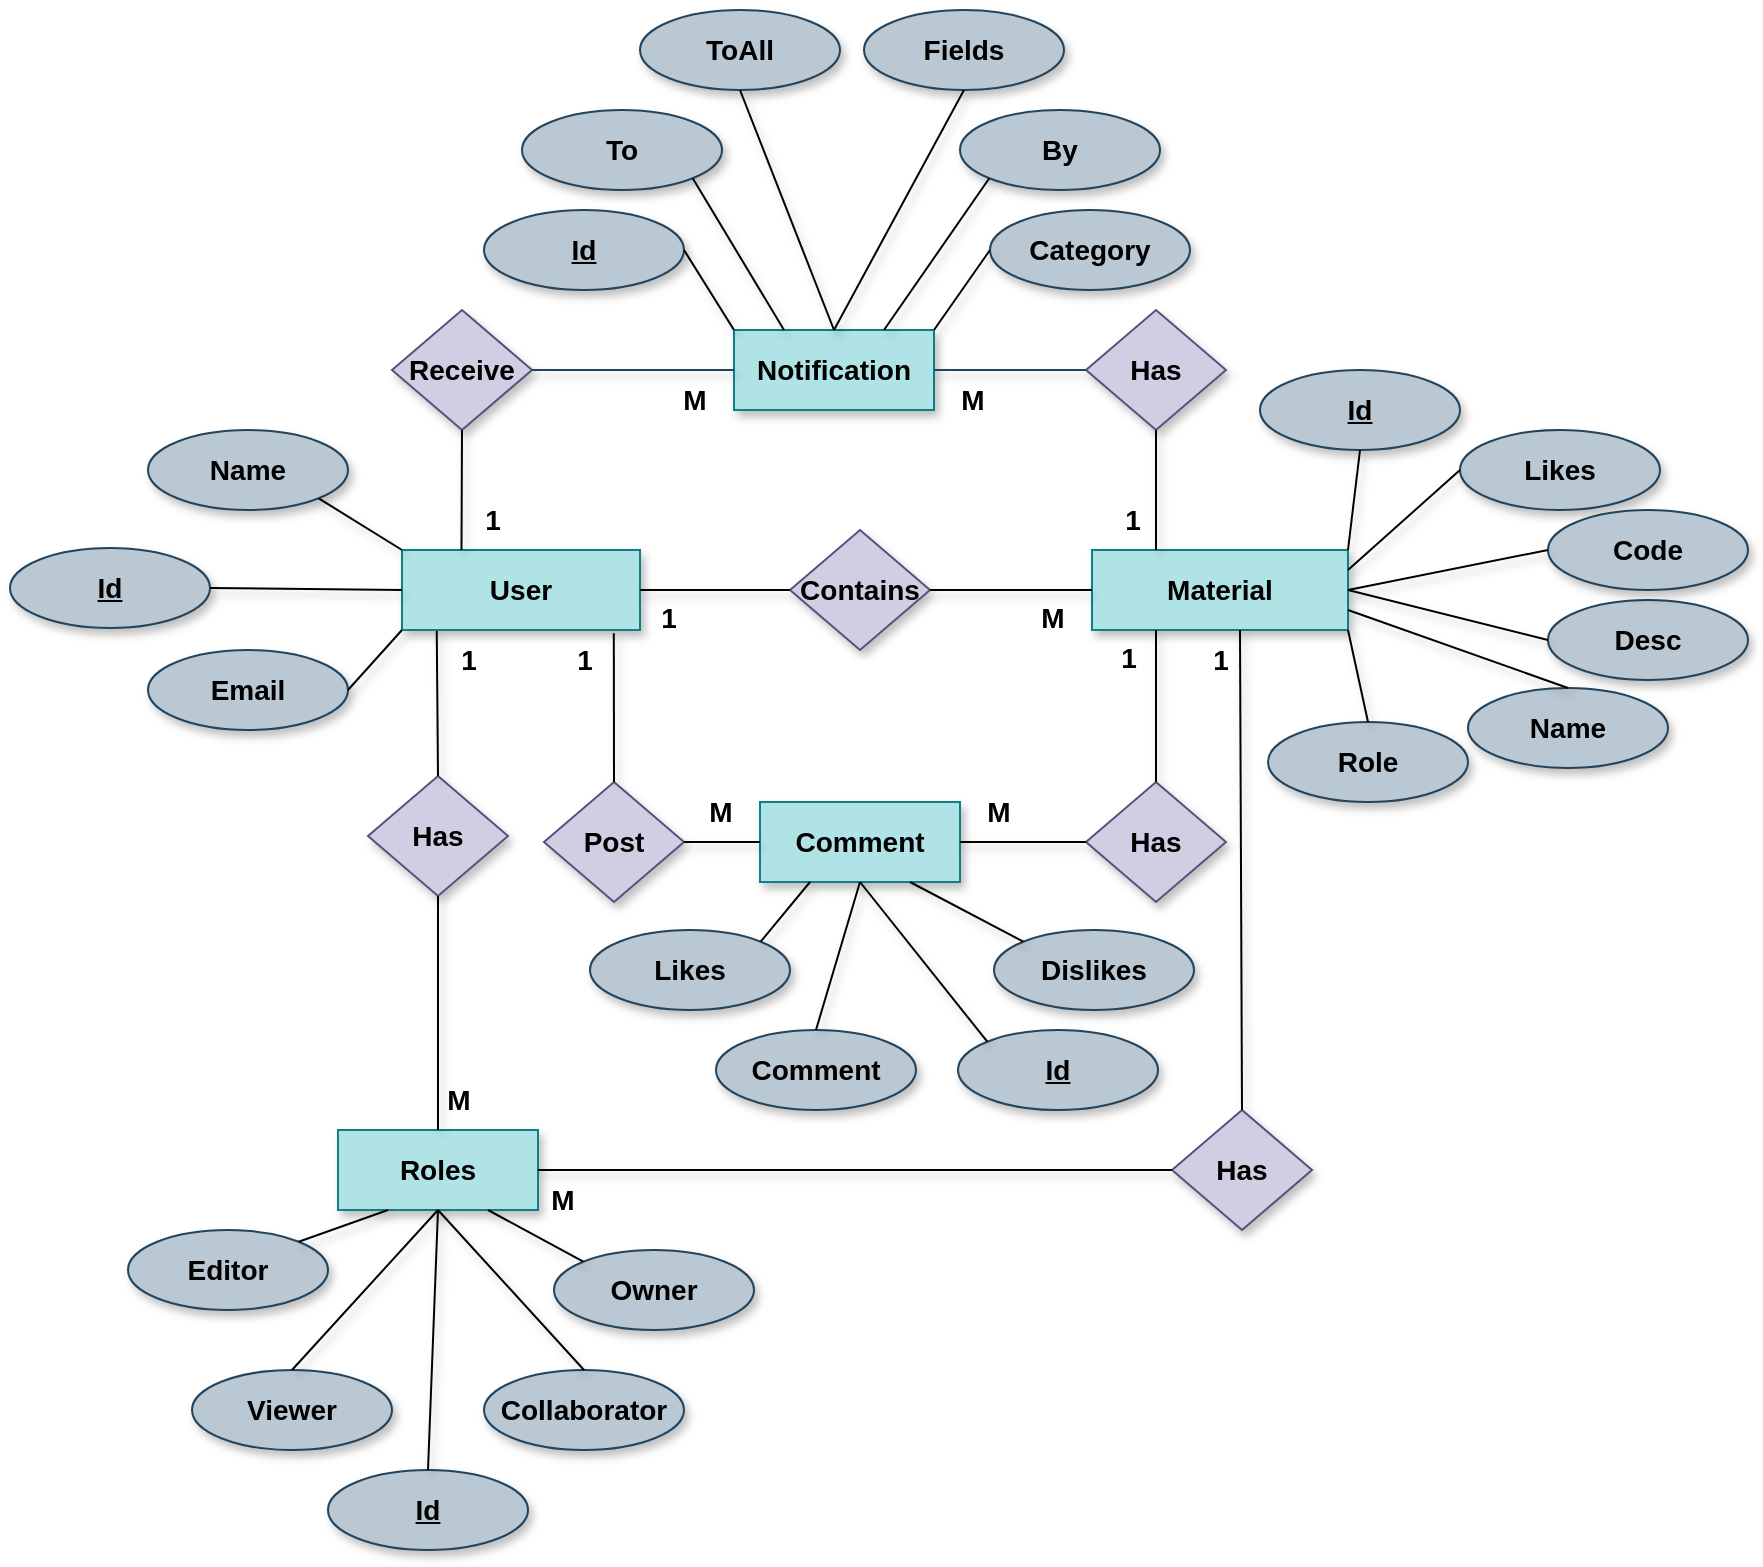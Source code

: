<mxfile version="24.2.0" type="device">
  <diagram id="C5RBs43oDa-KdzZeNtuy" name="Page-1">
    <mxGraphModel dx="2100" dy="1114" grid="1" gridSize="10" guides="1" tooltips="1" connect="1" arrows="1" fold="1" page="1" pageScale="1" pageWidth="827" pageHeight="1169" math="0" shadow="0">
      <root>
        <mxCell id="WIyWlLk6GJQsqaUBKTNV-0" />
        <mxCell id="WIyWlLk6GJQsqaUBKTNV-1" parent="WIyWlLk6GJQsqaUBKTNV-0" />
        <mxCell id="ZPii3JduxjOm7q3qWqcq-21" value="Comment" style="rounded=0;arcSize=10;whiteSpace=wrap;html=1;align=center;fillColor=#b0e3e6;strokeColor=#0e8088;glass=0;fontSize=14;fontStyle=1;shadow=1;" parent="WIyWlLk6GJQsqaUBKTNV-1" vertex="1">
          <mxGeometry x="386" y="446" width="100" height="40" as="geometry" />
        </mxCell>
        <mxCell id="ZPii3JduxjOm7q3qWqcq-22" value="User" style="rounded=0;arcSize=10;whiteSpace=wrap;html=1;align=center;fillColor=#b0e3e6;strokeColor=#0e8088;fontSize=14;fontStyle=1;shadow=1;" parent="WIyWlLk6GJQsqaUBKTNV-1" vertex="1">
          <mxGeometry x="207" y="320" width="119" height="40" as="geometry" />
        </mxCell>
        <mxCell id="ZPii3JduxjOm7q3qWqcq-23" value="Notification" style="rounded=0;arcSize=10;whiteSpace=wrap;html=1;align=center;fillColor=#b0e3e6;strokeColor=#0e8088;glass=0;fontSize=14;fontStyle=1;shadow=1;" parent="WIyWlLk6GJQsqaUBKTNV-1" vertex="1">
          <mxGeometry x="373" y="210" width="100" height="40" as="geometry" />
        </mxCell>
        <mxCell id="ZPii3JduxjOm7q3qWqcq-24" value="Material" style="rounded=0;arcSize=10;whiteSpace=wrap;html=1;align=center;fillColor=#b0e3e6;strokeColor=#0e8088;glass=0;fontSize=14;fontStyle=1;shadow=1;" parent="WIyWlLk6GJQsqaUBKTNV-1" vertex="1">
          <mxGeometry x="552" y="320" width="128" height="40" as="geometry" />
        </mxCell>
        <mxCell id="ZPii3JduxjOm7q3qWqcq-26" value="Contains" style="shape=rhombus;html=1;dashed=0;whiteSpace=wrap;perimeter=rhombusPerimeter;fillColor=#d0cee2;strokeColor=#56517e;fontSize=14;fontStyle=1;shadow=1;" parent="WIyWlLk6GJQsqaUBKTNV-1" vertex="1">
          <mxGeometry x="401" y="310" width="70" height="60" as="geometry" />
        </mxCell>
        <mxCell id="ZPii3JduxjOm7q3qWqcq-27" value="Receive" style="shape=rhombus;html=1;dashed=0;whiteSpace=wrap;perimeter=rhombusPerimeter;fillColor=#d0cee2;strokeColor=#56517e;fontSize=14;fontStyle=1;shadow=1;" parent="WIyWlLk6GJQsqaUBKTNV-1" vertex="1">
          <mxGeometry x="202" y="200" width="70" height="60" as="geometry" />
        </mxCell>
        <mxCell id="ZPii3JduxjOm7q3qWqcq-28" value="Has" style="shape=rhombus;html=1;dashed=0;whiteSpace=wrap;perimeter=rhombusPerimeter;fillColor=#d0cee2;strokeColor=#56517e;fontSize=14;fontStyle=1;shadow=1;" parent="WIyWlLk6GJQsqaUBKTNV-1" vertex="1">
          <mxGeometry x="549" y="436" width="70" height="60" as="geometry" />
        </mxCell>
        <mxCell id="ZPii3JduxjOm7q3qWqcq-29" value="Post" style="shape=rhombus;html=1;dashed=0;whiteSpace=wrap;perimeter=rhombusPerimeter;fillColor=#d0cee2;strokeColor=#56517e;fontSize=14;fontStyle=1;shadow=1;" parent="WIyWlLk6GJQsqaUBKTNV-1" vertex="1">
          <mxGeometry x="278" y="436" width="70" height="60" as="geometry" />
        </mxCell>
        <mxCell id="ZPii3JduxjOm7q3qWqcq-31" value="" style="endArrow=none;html=1;rounded=0;exitX=0.5;exitY=1;exitDx=0;exitDy=0;entryX=0.25;entryY=0;entryDx=0;entryDy=0;fontSize=14;fontStyle=1;shadow=1;" parent="WIyWlLk6GJQsqaUBKTNV-1" source="ZPii3JduxjOm7q3qWqcq-27" target="ZPii3JduxjOm7q3qWqcq-22" edge="1">
          <mxGeometry width="50" height="50" relative="1" as="geometry">
            <mxPoint x="271" y="290" as="sourcePoint" />
            <mxPoint x="281" y="300" as="targetPoint" />
          </mxGeometry>
        </mxCell>
        <mxCell id="ZPii3JduxjOm7q3qWqcq-32" value="" style="endArrow=none;html=1;rounded=0;entryX=1;entryY=0.5;entryDx=0;entryDy=0;exitX=0;exitY=0.5;exitDx=0;exitDy=0;fillColor=#bac8d3;strokeColor=#23445d;fontSize=14;fontStyle=1;shadow=1;" parent="WIyWlLk6GJQsqaUBKTNV-1" source="ZPii3JduxjOm7q3qWqcq-23" target="ZPii3JduxjOm7q3qWqcq-27" edge="1">
          <mxGeometry width="50" height="50" relative="1" as="geometry">
            <mxPoint x="271" y="400" as="sourcePoint" />
            <mxPoint x="271" y="370" as="targetPoint" />
          </mxGeometry>
        </mxCell>
        <mxCell id="ZPii3JduxjOm7q3qWqcq-33" value="" style="endArrow=none;html=1;rounded=0;entryX=1;entryY=0.5;entryDx=0;entryDy=0;exitX=0;exitY=0.5;exitDx=0;exitDy=0;fontSize=14;fontStyle=1;shadow=1;" parent="WIyWlLk6GJQsqaUBKTNV-1" source="ZPii3JduxjOm7q3qWqcq-26" target="ZPii3JduxjOm7q3qWqcq-22" edge="1">
          <mxGeometry width="50" height="50" relative="1" as="geometry">
            <mxPoint x="281" y="410" as="sourcePoint" />
            <mxPoint x="281" y="380" as="targetPoint" />
          </mxGeometry>
        </mxCell>
        <mxCell id="ZPii3JduxjOm7q3qWqcq-34" value="" style="endArrow=none;html=1;rounded=0;entryX=1;entryY=0.5;entryDx=0;entryDy=0;exitX=0;exitY=0.5;exitDx=0;exitDy=0;fontSize=14;fontStyle=1;shadow=1;" parent="WIyWlLk6GJQsqaUBKTNV-1" source="ZPii3JduxjOm7q3qWqcq-24" target="ZPii3JduxjOm7q3qWqcq-26" edge="1">
          <mxGeometry width="50" height="50" relative="1" as="geometry">
            <mxPoint x="291" y="420" as="sourcePoint" />
            <mxPoint x="291" y="390" as="targetPoint" />
          </mxGeometry>
        </mxCell>
        <mxCell id="ZPii3JduxjOm7q3qWqcq-35" value="" style="endArrow=none;html=1;rounded=0;entryX=1;entryY=0.5;entryDx=0;entryDy=0;exitX=0;exitY=0.5;exitDx=0;exitDy=0;fontSize=14;fontStyle=1;shadow=1;" parent="WIyWlLk6GJQsqaUBKTNV-1" source="ZPii3JduxjOm7q3qWqcq-28" target="ZPii3JduxjOm7q3qWqcq-21" edge="1">
          <mxGeometry width="50" height="50" relative="1" as="geometry">
            <mxPoint x="561" y="336" as="sourcePoint" />
            <mxPoint x="481" y="336" as="targetPoint" />
          </mxGeometry>
        </mxCell>
        <mxCell id="ZPii3JduxjOm7q3qWqcq-36" value="" style="endArrow=none;html=1;rounded=0;entryX=0.5;entryY=0;entryDx=0;entryDy=0;exitX=0.25;exitY=1;exitDx=0;exitDy=0;fontSize=14;fontStyle=1;shadow=1;" parent="WIyWlLk6GJQsqaUBKTNV-1" source="ZPii3JduxjOm7q3qWqcq-24" target="ZPii3JduxjOm7q3qWqcq-28" edge="1">
          <mxGeometry width="50" height="50" relative="1" as="geometry">
            <mxPoint x="571" y="360" as="sourcePoint" />
            <mxPoint x="491" y="360" as="targetPoint" />
          </mxGeometry>
        </mxCell>
        <mxCell id="ZPii3JduxjOm7q3qWqcq-38" value="" style="endArrow=none;html=1;rounded=0;entryX=1;entryY=0.5;entryDx=0;entryDy=0;exitX=0;exitY=0.5;exitDx=0;exitDy=0;fontSize=14;fontStyle=1;shadow=1;" parent="WIyWlLk6GJQsqaUBKTNV-1" source="ZPii3JduxjOm7q3qWqcq-21" target="ZPii3JduxjOm7q3qWqcq-29" edge="1">
          <mxGeometry width="50" height="50" relative="1" as="geometry">
            <mxPoint x="591" y="366" as="sourcePoint" />
            <mxPoint x="511" y="366" as="targetPoint" />
          </mxGeometry>
        </mxCell>
        <mxCell id="ZPii3JduxjOm7q3qWqcq-39" value="Has" style="shape=rhombus;html=1;dashed=0;whiteSpace=wrap;perimeter=rhombusPerimeter;fillColor=#d0cee2;strokeColor=#56517e;fontSize=14;fontStyle=1;shadow=1;" parent="WIyWlLk6GJQsqaUBKTNV-1" vertex="1">
          <mxGeometry x="549" y="200" width="70" height="60" as="geometry" />
        </mxCell>
        <mxCell id="ZPii3JduxjOm7q3qWqcq-40" value="" style="endArrow=none;html=1;rounded=0;entryX=0.25;entryY=0;entryDx=0;entryDy=0;exitX=0.5;exitY=1;exitDx=0;exitDy=0;fontSize=14;fontStyle=1;shadow=1;" parent="WIyWlLk6GJQsqaUBKTNV-1" source="ZPii3JduxjOm7q3qWqcq-39" target="ZPii3JduxjOm7q3qWqcq-24" edge="1">
          <mxGeometry width="50" height="50" relative="1" as="geometry">
            <mxPoint x="561" y="270" as="sourcePoint" />
            <mxPoint x="471" y="270" as="targetPoint" />
          </mxGeometry>
        </mxCell>
        <mxCell id="ZPii3JduxjOm7q3qWqcq-41" value="" style="endArrow=none;html=1;rounded=0;entryX=0;entryY=0.5;entryDx=0;entryDy=0;exitX=1;exitY=0.5;exitDx=0;exitDy=0;fillColor=#bac8d3;strokeColor=#23445d;fontSize=14;fontStyle=1;shadow=1;" parent="WIyWlLk6GJQsqaUBKTNV-1" source="ZPii3JduxjOm7q3qWqcq-23" target="ZPii3JduxjOm7q3qWqcq-39" edge="1">
          <mxGeometry width="50" height="50" relative="1" as="geometry">
            <mxPoint x="406" y="250" as="sourcePoint" />
            <mxPoint x="316" y="250" as="targetPoint" />
          </mxGeometry>
        </mxCell>
        <mxCell id="ZPii3JduxjOm7q3qWqcq-43" value="Likes" style="ellipse;whiteSpace=wrap;html=1;align=center;fillColor=#bac8d3;strokeColor=#23445d;fontSize=14;fontStyle=1;shadow=1;" parent="WIyWlLk6GJQsqaUBKTNV-1" vertex="1">
          <mxGeometry x="301" y="510" width="100" height="40" as="geometry" />
        </mxCell>
        <mxCell id="ZPii3JduxjOm7q3qWqcq-44" value="Dislikes" style="ellipse;whiteSpace=wrap;html=1;align=center;fillColor=#bac8d3;strokeColor=#23445d;fontSize=14;fontStyle=1;shadow=1;" parent="WIyWlLk6GJQsqaUBKTNV-1" vertex="1">
          <mxGeometry x="503" y="510" width="100" height="40" as="geometry" />
        </mxCell>
        <mxCell id="ZPii3JduxjOm7q3qWqcq-45" value="Owner" style="ellipse;whiteSpace=wrap;html=1;align=center;fillColor=#bac8d3;strokeColor=#23445d;fontSize=14;fontStyle=1;shadow=1;" parent="WIyWlLk6GJQsqaUBKTNV-1" vertex="1">
          <mxGeometry x="283" y="670" width="100" height="40" as="geometry" />
        </mxCell>
        <mxCell id="ZPii3JduxjOm7q3qWqcq-46" value="Collaborator" style="ellipse;whiteSpace=wrap;html=1;align=center;fillColor=#bac8d3;strokeColor=#23445d;fontSize=14;fontStyle=1;shadow=1;" parent="WIyWlLk6GJQsqaUBKTNV-1" vertex="1">
          <mxGeometry x="248" y="730" width="100" height="40" as="geometry" />
        </mxCell>
        <mxCell id="ZPii3JduxjOm7q3qWqcq-47" value="Editor" style="ellipse;whiteSpace=wrap;html=1;align=center;fillColor=#bac8d3;strokeColor=#23445d;fontSize=14;fontStyle=1;shadow=1;" parent="WIyWlLk6GJQsqaUBKTNV-1" vertex="1">
          <mxGeometry x="70" y="660" width="100" height="40" as="geometry" />
        </mxCell>
        <mxCell id="ZPii3JduxjOm7q3qWqcq-48" value="Viewer" style="ellipse;whiteSpace=wrap;html=1;align=center;fillColor=#bac8d3;strokeColor=#23445d;fontSize=14;fontStyle=1;shadow=1;" parent="WIyWlLk6GJQsqaUBKTNV-1" vertex="1">
          <mxGeometry x="102" y="730" width="100" height="40" as="geometry" />
        </mxCell>
        <mxCell id="ZPii3JduxjOm7q3qWqcq-50" value="&lt;u style=&quot;font-size: 14px;&quot;&gt;Id&lt;/u&gt;" style="ellipse;whiteSpace=wrap;html=1;align=center;fillColor=#bac8d3;strokeColor=#23445d;fontSize=14;fontStyle=1;shadow=1;" parent="WIyWlLk6GJQsqaUBKTNV-1" vertex="1">
          <mxGeometry x="11" y="319" width="100" height="40" as="geometry" />
        </mxCell>
        <mxCell id="ZPii3JduxjOm7q3qWqcq-51" value="Email" style="ellipse;whiteSpace=wrap;html=1;align=center;fillColor=#bac8d3;strokeColor=#23445d;fontSize=14;fontStyle=1;shadow=1;" parent="WIyWlLk6GJQsqaUBKTNV-1" vertex="1">
          <mxGeometry x="80" y="370" width="100" height="40" as="geometry" />
        </mxCell>
        <mxCell id="ZPii3JduxjOm7q3qWqcq-52" value="Likes" style="ellipse;whiteSpace=wrap;html=1;align=center;fillColor=#bac8d3;strokeColor=#23445d;fontSize=14;fontStyle=1;shadow=1;" parent="WIyWlLk6GJQsqaUBKTNV-1" vertex="1">
          <mxGeometry x="736" y="260" width="100" height="40" as="geometry" />
        </mxCell>
        <mxCell id="ZPii3JduxjOm7q3qWqcq-53" value="Name" style="ellipse;whiteSpace=wrap;html=1;align=center;fillColor=#bac8d3;strokeColor=#23445d;fontSize=14;fontStyle=1;shadow=1;" parent="WIyWlLk6GJQsqaUBKTNV-1" vertex="1">
          <mxGeometry x="740" y="389" width="100" height="40" as="geometry" />
        </mxCell>
        <mxCell id="ZPii3JduxjOm7q3qWqcq-54" value="By" style="ellipse;whiteSpace=wrap;html=1;align=center;fillColor=#bac8d3;strokeColor=#23445d;fontSize=14;fontStyle=1;shadow=1;" parent="WIyWlLk6GJQsqaUBKTNV-1" vertex="1">
          <mxGeometry x="486" y="100" width="100" height="40" as="geometry" />
        </mxCell>
        <mxCell id="ZPii3JduxjOm7q3qWqcq-55" value="Desc" style="ellipse;whiteSpace=wrap;html=1;align=center;fillColor=#bac8d3;strokeColor=#23445d;fontSize=14;fontStyle=1;shadow=1;" parent="WIyWlLk6GJQsqaUBKTNV-1" vertex="1">
          <mxGeometry x="780" y="345" width="100" height="40" as="geometry" />
        </mxCell>
        <mxCell id="ZPii3JduxjOm7q3qWqcq-56" value="Code" style="ellipse;whiteSpace=wrap;html=1;align=center;fillColor=#bac8d3;strokeColor=#23445d;fontSize=14;fontStyle=1;shadow=1;" parent="WIyWlLk6GJQsqaUBKTNV-1" vertex="1">
          <mxGeometry x="780" y="300" width="100" height="40" as="geometry" />
        </mxCell>
        <mxCell id="ZPii3JduxjOm7q3qWqcq-57" value="To" style="ellipse;whiteSpace=wrap;html=1;align=center;fillColor=#bac8d3;strokeColor=#23445d;fontSize=14;fontStyle=1;shadow=1;" parent="WIyWlLk6GJQsqaUBKTNV-1" vertex="1">
          <mxGeometry x="267" y="100" width="100" height="40" as="geometry" />
        </mxCell>
        <mxCell id="ZPii3JduxjOm7q3qWqcq-58" value="Name" style="ellipse;whiteSpace=wrap;html=1;align=center;fillColor=#bac8d3;strokeColor=#23445d;fontSize=14;fontStyle=1;shadow=1;" parent="WIyWlLk6GJQsqaUBKTNV-1" vertex="1">
          <mxGeometry x="80" y="260" width="100" height="40" as="geometry" />
        </mxCell>
        <mxCell id="ZPii3JduxjOm7q3qWqcq-59" value="&lt;u style=&quot;font-size: 14px;&quot;&gt;Id&lt;/u&gt;" style="ellipse;whiteSpace=wrap;html=1;align=center;fillColor=#bac8d3;strokeColor=#23445d;fontSize=14;fontStyle=1;shadow=1;" parent="WIyWlLk6GJQsqaUBKTNV-1" vertex="1">
          <mxGeometry x="636" y="230" width="100" height="40" as="geometry" />
        </mxCell>
        <mxCell id="ZPii3JduxjOm7q3qWqcq-61" value="1" style="text;html=1;align=center;verticalAlign=middle;resizable=0;points=[];autosize=1;strokeColor=none;fillColor=none;fontSize=14;fontStyle=1;shadow=1;" parent="WIyWlLk6GJQsqaUBKTNV-1" vertex="1">
          <mxGeometry x="237" y="290" width="30" height="30" as="geometry" />
        </mxCell>
        <mxCell id="ZPii3JduxjOm7q3qWqcq-62" value="1" style="text;html=1;align=center;verticalAlign=middle;resizable=0;points=[];autosize=1;strokeColor=none;fillColor=none;fontSize=14;fontStyle=1;shadow=1;" parent="WIyWlLk6GJQsqaUBKTNV-1" vertex="1">
          <mxGeometry x="325" y="339" width="30" height="30" as="geometry" />
        </mxCell>
        <mxCell id="ZPii3JduxjOm7q3qWqcq-63" value="1" style="text;html=1;align=center;verticalAlign=middle;resizable=0;points=[];autosize=1;strokeColor=none;fillColor=none;fontSize=14;fontStyle=1;shadow=1;" parent="WIyWlLk6GJQsqaUBKTNV-1" vertex="1">
          <mxGeometry x="283" y="360" width="30" height="30" as="geometry" />
        </mxCell>
        <mxCell id="ZPii3JduxjOm7q3qWqcq-69" value="1" style="text;html=1;align=center;verticalAlign=middle;resizable=0;points=[];autosize=1;strokeColor=none;fillColor=none;fontSize=14;fontStyle=1;shadow=1;" parent="WIyWlLk6GJQsqaUBKTNV-1" vertex="1">
          <mxGeometry x="555" y="359" width="30" height="30" as="geometry" />
        </mxCell>
        <mxCell id="ZPii3JduxjOm7q3qWqcq-70" value="1" style="text;html=1;align=center;verticalAlign=middle;resizable=0;points=[];autosize=1;strokeColor=none;fillColor=none;fontSize=14;fontStyle=1;shadow=1;" parent="WIyWlLk6GJQsqaUBKTNV-1" vertex="1">
          <mxGeometry x="557" y="290" width="30" height="30" as="geometry" />
        </mxCell>
        <mxCell id="ZPii3JduxjOm7q3qWqcq-72" value="" style="endArrow=none;html=1;rounded=0;entryX=0;entryY=0;entryDx=0;entryDy=0;exitX=1;exitY=1;exitDx=0;exitDy=0;fontSize=14;fontStyle=1;shadow=1;" parent="WIyWlLk6GJQsqaUBKTNV-1" source="ZPii3JduxjOm7q3qWqcq-58" target="ZPii3JduxjOm7q3qWqcq-22" edge="1">
          <mxGeometry width="50" height="50" relative="1" as="geometry">
            <mxPoint x="80" y="450" as="sourcePoint" />
            <mxPoint x="130" y="400" as="targetPoint" />
          </mxGeometry>
        </mxCell>
        <mxCell id="ZPii3JduxjOm7q3qWqcq-73" value="" style="endArrow=none;html=1;rounded=0;entryX=0;entryY=1;entryDx=0;entryDy=0;exitX=1;exitY=0.5;exitDx=0;exitDy=0;fontSize=14;fontStyle=1;shadow=1;" parent="WIyWlLk6GJQsqaUBKTNV-1" source="ZPii3JduxjOm7q3qWqcq-51" target="ZPii3JduxjOm7q3qWqcq-22" edge="1">
          <mxGeometry width="50" height="50" relative="1" as="geometry">
            <mxPoint x="175" y="274" as="sourcePoint" />
            <mxPoint x="221" y="330" as="targetPoint" />
          </mxGeometry>
        </mxCell>
        <mxCell id="ZPii3JduxjOm7q3qWqcq-74" value="" style="endArrow=none;html=1;rounded=0;entryX=0;entryY=0.5;entryDx=0;entryDy=0;exitX=1;exitY=0.5;exitDx=0;exitDy=0;fontSize=14;fontStyle=1;shadow=1;" parent="WIyWlLk6GJQsqaUBKTNV-1" source="ZPii3JduxjOm7q3qWqcq-50" target="ZPii3JduxjOm7q3qWqcq-22" edge="1">
          <mxGeometry width="50" height="50" relative="1" as="geometry">
            <mxPoint x="185" y="284" as="sourcePoint" />
            <mxPoint x="231" y="340" as="targetPoint" />
          </mxGeometry>
        </mxCell>
        <mxCell id="ZPii3JduxjOm7q3qWqcq-75" value="" style="endArrow=none;html=1;rounded=0;entryX=1;entryY=0.5;entryDx=0;entryDy=0;exitX=0;exitY=0.5;exitDx=0;exitDy=0;fontSize=14;fontStyle=1;shadow=1;" parent="WIyWlLk6GJQsqaUBKTNV-1" source="ZPii3JduxjOm7q3qWqcq-56" target="ZPii3JduxjOm7q3qWqcq-24" edge="1">
          <mxGeometry width="50" height="50" relative="1" as="geometry">
            <mxPoint x="690" y="400" as="sourcePoint" />
            <mxPoint x="740" y="350" as="targetPoint" />
          </mxGeometry>
        </mxCell>
        <mxCell id="ZPii3JduxjOm7q3qWqcq-76" value="" style="endArrow=none;html=1;rounded=0;entryX=1;entryY=0.75;entryDx=0;entryDy=0;exitX=0.5;exitY=0;exitDx=0;exitDy=0;fontSize=14;fontStyle=1;shadow=1;" parent="WIyWlLk6GJQsqaUBKTNV-1" source="ZPii3JduxjOm7q3qWqcq-53" target="ZPii3JduxjOm7q3qWqcq-24" edge="1">
          <mxGeometry width="50" height="50" relative="1" as="geometry">
            <mxPoint x="700" y="410" as="sourcePoint" />
            <mxPoint x="750" y="360" as="targetPoint" />
          </mxGeometry>
        </mxCell>
        <mxCell id="ZPii3JduxjOm7q3qWqcq-77" value="" style="endArrow=none;html=1;rounded=0;entryX=1;entryY=0;entryDx=0;entryDy=0;exitX=0.5;exitY=1;exitDx=0;exitDy=0;fontSize=14;fontStyle=1;shadow=1;" parent="WIyWlLk6GJQsqaUBKTNV-1" source="ZPii3JduxjOm7q3qWqcq-59" target="ZPii3JduxjOm7q3qWqcq-24" edge="1">
          <mxGeometry width="50" height="50" relative="1" as="geometry">
            <mxPoint x="710" y="420" as="sourcePoint" />
            <mxPoint x="760" y="370" as="targetPoint" />
          </mxGeometry>
        </mxCell>
        <mxCell id="ZPii3JduxjOm7q3qWqcq-78" value="" style="endArrow=none;html=1;rounded=0;entryX=1;entryY=0.5;entryDx=0;entryDy=0;exitX=0;exitY=0.5;exitDx=0;exitDy=0;fontSize=14;fontStyle=1;shadow=1;" parent="WIyWlLk6GJQsqaUBKTNV-1" source="ZPii3JduxjOm7q3qWqcq-55" target="ZPii3JduxjOm7q3qWqcq-24" edge="1">
          <mxGeometry width="50" height="50" relative="1" as="geometry">
            <mxPoint x="720" y="430" as="sourcePoint" />
            <mxPoint x="770" y="380" as="targetPoint" />
          </mxGeometry>
        </mxCell>
        <mxCell id="ZPii3JduxjOm7q3qWqcq-79" value="" style="endArrow=none;html=1;rounded=0;entryX=1;entryY=0.25;entryDx=0;entryDy=0;exitX=0;exitY=0.5;exitDx=0;exitDy=0;fontSize=14;fontStyle=1;shadow=1;" parent="WIyWlLk6GJQsqaUBKTNV-1" source="ZPii3JduxjOm7q3qWqcq-52" target="ZPii3JduxjOm7q3qWqcq-24" edge="1">
          <mxGeometry width="50" height="50" relative="1" as="geometry">
            <mxPoint x="730" y="440" as="sourcePoint" />
            <mxPoint x="780" y="390" as="targetPoint" />
          </mxGeometry>
        </mxCell>
        <mxCell id="ZPii3JduxjOm7q3qWqcq-80" value="Roles" style="rounded=0;arcSize=10;whiteSpace=wrap;html=1;align=center;fillColor=#b0e3e6;strokeColor=#0e8088;glass=0;fontSize=14;fontStyle=1;shadow=1;" parent="WIyWlLk6GJQsqaUBKTNV-1" vertex="1">
          <mxGeometry x="175" y="610" width="100" height="40" as="geometry" />
        </mxCell>
        <mxCell id="ZPii3JduxjOm7q3qWqcq-87" value="Has" style="shape=rhombus;html=1;dashed=0;whiteSpace=wrap;perimeter=rhombusPerimeter;fillColor=#d0cee2;strokeColor=#56517e;fontSize=14;fontStyle=1;shadow=1;" parent="WIyWlLk6GJQsqaUBKTNV-1" vertex="1">
          <mxGeometry x="190" y="433" width="70" height="60" as="geometry" />
        </mxCell>
        <mxCell id="ZPii3JduxjOm7q3qWqcq-89" value="" style="endArrow=none;html=1;rounded=0;entryX=0.146;entryY=1.011;entryDx=0;entryDy=0;exitX=0.5;exitY=0;exitDx=0;exitDy=0;entryPerimeter=0;fontSize=14;fontStyle=1;shadow=1;" parent="WIyWlLk6GJQsqaUBKTNV-1" source="ZPii3JduxjOm7q3qWqcq-87" target="ZPii3JduxjOm7q3qWqcq-22" edge="1">
          <mxGeometry width="50" height="50" relative="1" as="geometry">
            <mxPoint x="308" y="371" as="sourcePoint" />
            <mxPoint x="309" y="446" as="targetPoint" />
          </mxGeometry>
        </mxCell>
        <mxCell id="ZPii3JduxjOm7q3qWqcq-91" value="" style="endArrow=none;html=1;rounded=0;entryX=0.5;entryY=1;entryDx=0;entryDy=0;exitX=0.5;exitY=0;exitDx=0;exitDy=0;fontSize=14;fontStyle=1;shadow=1;" parent="WIyWlLk6GJQsqaUBKTNV-1" source="ZPii3JduxjOm7q3qWqcq-80" target="ZPii3JduxjOm7q3qWqcq-87" edge="1">
          <mxGeometry width="50" height="50" relative="1" as="geometry">
            <mxPoint x="235" y="446" as="sourcePoint" />
            <mxPoint x="236" y="370" as="targetPoint" />
          </mxGeometry>
        </mxCell>
        <mxCell id="ZPii3JduxjOm7q3qWqcq-92" value="" style="endArrow=none;html=1;rounded=0;entryX=0.89;entryY=1.04;entryDx=0;entryDy=0;exitX=0.5;exitY=0;exitDx=0;exitDy=0;entryPerimeter=0;fontSize=14;fontStyle=1;shadow=1;" parent="WIyWlLk6GJQsqaUBKTNV-1" source="ZPii3JduxjOm7q3qWqcq-29" target="ZPii3JduxjOm7q3qWqcq-22" edge="1">
          <mxGeometry width="50" height="50" relative="1" as="geometry">
            <mxPoint x="235" y="446" as="sourcePoint" />
            <mxPoint x="234" y="370" as="targetPoint" />
          </mxGeometry>
        </mxCell>
        <mxCell id="ZPii3JduxjOm7q3qWqcq-93" value="1" style="text;html=1;align=center;verticalAlign=middle;resizable=0;points=[];autosize=1;strokeColor=none;fillColor=none;fontSize=14;fontStyle=1;shadow=1;" parent="WIyWlLk6GJQsqaUBKTNV-1" vertex="1">
          <mxGeometry x="225" y="360" width="30" height="30" as="geometry" />
        </mxCell>
        <mxCell id="ZPii3JduxjOm7q3qWqcq-95" value="" style="endArrow=none;html=1;rounded=0;entryX=0.25;entryY=1;entryDx=0;entryDy=0;exitX=1;exitY=0;exitDx=0;exitDy=0;fontSize=14;fontStyle=1;shadow=1;" parent="WIyWlLk6GJQsqaUBKTNV-1" source="ZPii3JduxjOm7q3qWqcq-47" target="ZPii3JduxjOm7q3qWqcq-80" edge="1">
          <mxGeometry width="50" height="50" relative="1" as="geometry">
            <mxPoint x="10" y="720" as="sourcePoint" />
            <mxPoint x="60" y="670" as="targetPoint" />
          </mxGeometry>
        </mxCell>
        <mxCell id="ZPii3JduxjOm7q3qWqcq-96" value="" style="endArrow=none;html=1;rounded=0;entryX=0.75;entryY=1;entryDx=0;entryDy=0;exitX=0;exitY=0;exitDx=0;exitDy=0;fontSize=14;fontStyle=1;shadow=1;" parent="WIyWlLk6GJQsqaUBKTNV-1" source="ZPii3JduxjOm7q3qWqcq-45" target="ZPii3JduxjOm7q3qWqcq-80" edge="1">
          <mxGeometry width="50" height="50" relative="1" as="geometry">
            <mxPoint x="165" y="676" as="sourcePoint" />
            <mxPoint x="210" y="660" as="targetPoint" />
          </mxGeometry>
        </mxCell>
        <mxCell id="ZPii3JduxjOm7q3qWqcq-97" value="" style="endArrow=none;html=1;rounded=0;exitX=0.5;exitY=0;exitDx=0;exitDy=0;entryX=0.5;entryY=1;entryDx=0;entryDy=0;fontSize=14;fontStyle=1;shadow=1;" parent="WIyWlLk6GJQsqaUBKTNV-1" source="ZPii3JduxjOm7q3qWqcq-48" target="ZPii3JduxjOm7q3qWqcq-80" edge="1">
          <mxGeometry width="50" height="50" relative="1" as="geometry">
            <mxPoint x="175" y="686" as="sourcePoint" />
            <mxPoint x="220" y="670" as="targetPoint" />
          </mxGeometry>
        </mxCell>
        <mxCell id="ZPii3JduxjOm7q3qWqcq-98" value="" style="endArrow=none;html=1;rounded=0;entryX=0.5;entryY=1;entryDx=0;entryDy=0;exitX=0.5;exitY=0;exitDx=0;exitDy=0;fontSize=14;fontStyle=1;shadow=1;" parent="WIyWlLk6GJQsqaUBKTNV-1" source="ZPii3JduxjOm7q3qWqcq-46" target="ZPii3JduxjOm7q3qWqcq-80" edge="1">
          <mxGeometry width="50" height="50" relative="1" as="geometry">
            <mxPoint x="185" y="696" as="sourcePoint" />
            <mxPoint x="230" y="680" as="targetPoint" />
          </mxGeometry>
        </mxCell>
        <mxCell id="ZPii3JduxjOm7q3qWqcq-99" value="Comment" style="ellipse;whiteSpace=wrap;html=1;align=center;fillColor=#bac8d3;strokeColor=#23445d;fontSize=14;fontStyle=1;shadow=1;" parent="WIyWlLk6GJQsqaUBKTNV-1" vertex="1">
          <mxGeometry x="364" y="560" width="100" height="40" as="geometry" />
        </mxCell>
        <mxCell id="ZPii3JduxjOm7q3qWqcq-100" value="&lt;u style=&quot;font-size: 14px;&quot;&gt;Id&lt;/u&gt;" style="ellipse;whiteSpace=wrap;html=1;align=center;fillColor=#bac8d3;strokeColor=#23445d;fontSize=14;fontStyle=1;shadow=1;" parent="WIyWlLk6GJQsqaUBKTNV-1" vertex="1">
          <mxGeometry x="485" y="560" width="100" height="40" as="geometry" />
        </mxCell>
        <mxCell id="ZPii3JduxjOm7q3qWqcq-101" value="&lt;u style=&quot;font-size: 14px;&quot;&gt;Id&lt;/u&gt;" style="ellipse;whiteSpace=wrap;html=1;align=center;fillColor=#bac8d3;strokeColor=#23445d;fontSize=14;fontStyle=1;shadow=1;" parent="WIyWlLk6GJQsqaUBKTNV-1" vertex="1">
          <mxGeometry x="248" y="150" width="100" height="40" as="geometry" />
        </mxCell>
        <mxCell id="ZPii3JduxjOm7q3qWqcq-102" value="&lt;u style=&quot;font-size: 14px;&quot;&gt;Id&lt;/u&gt;" style="ellipse;whiteSpace=wrap;html=1;align=center;fillColor=#bac8d3;strokeColor=#23445d;fontSize=14;fontStyle=1;shadow=1;" parent="WIyWlLk6GJQsqaUBKTNV-1" vertex="1">
          <mxGeometry x="170" y="780" width="100" height="40" as="geometry" />
        </mxCell>
        <mxCell id="ZPii3JduxjOm7q3qWqcq-103" value="" style="endArrow=none;html=1;rounded=0;entryX=0.5;entryY=1;entryDx=0;entryDy=0;exitX=0.5;exitY=0;exitDx=0;exitDy=0;fontSize=14;fontStyle=1;shadow=1;" parent="WIyWlLk6GJQsqaUBKTNV-1" source="ZPii3JduxjOm7q3qWqcq-102" target="ZPii3JduxjOm7q3qWqcq-80" edge="1">
          <mxGeometry width="50" height="50" relative="1" as="geometry">
            <mxPoint x="303" y="750" as="sourcePoint" />
            <mxPoint x="235" y="660" as="targetPoint" />
          </mxGeometry>
        </mxCell>
        <mxCell id="ZPii3JduxjOm7q3qWqcq-104" value="" style="endArrow=none;html=1;rounded=0;entryX=0.25;entryY=1;entryDx=0;entryDy=0;exitX=1;exitY=0;exitDx=0;exitDy=0;fontSize=14;fontStyle=1;shadow=1;" parent="WIyWlLk6GJQsqaUBKTNV-1" source="ZPii3JduxjOm7q3qWqcq-43" target="ZPii3JduxjOm7q3qWqcq-21" edge="1">
          <mxGeometry width="50" height="50" relative="1" as="geometry">
            <mxPoint x="430" y="560" as="sourcePoint" />
            <mxPoint x="480" y="510" as="targetPoint" />
          </mxGeometry>
        </mxCell>
        <mxCell id="ZPii3JduxjOm7q3qWqcq-105" value="" style="endArrow=none;html=1;rounded=0;entryX=0.5;entryY=1;entryDx=0;entryDy=0;exitX=0.5;exitY=0;exitDx=0;exitDy=0;fontSize=14;fontStyle=1;shadow=1;" parent="WIyWlLk6GJQsqaUBKTNV-1" source="ZPii3JduxjOm7q3qWqcq-99" target="ZPii3JduxjOm7q3qWqcq-21" edge="1">
          <mxGeometry width="50" height="50" relative="1" as="geometry">
            <mxPoint x="440" y="570" as="sourcePoint" />
            <mxPoint x="490" y="520" as="targetPoint" />
          </mxGeometry>
        </mxCell>
        <mxCell id="ZPii3JduxjOm7q3qWqcq-106" value="" style="endArrow=none;html=1;rounded=0;entryX=0.75;entryY=1;entryDx=0;entryDy=0;exitX=0;exitY=0;exitDx=0;exitDy=0;fontSize=14;fontStyle=1;shadow=1;" parent="WIyWlLk6GJQsqaUBKTNV-1" source="ZPii3JduxjOm7q3qWqcq-44" target="ZPii3JduxjOm7q3qWqcq-21" edge="1">
          <mxGeometry width="50" height="50" relative="1" as="geometry">
            <mxPoint x="450" y="580" as="sourcePoint" />
            <mxPoint x="500" y="530" as="targetPoint" />
          </mxGeometry>
        </mxCell>
        <mxCell id="ZPii3JduxjOm7q3qWqcq-107" value="" style="endArrow=none;html=1;rounded=0;entryX=0.5;entryY=1;entryDx=0;entryDy=0;exitX=0;exitY=0;exitDx=0;exitDy=0;fontSize=14;fontStyle=1;shadow=1;" parent="WIyWlLk6GJQsqaUBKTNV-1" source="ZPii3JduxjOm7q3qWqcq-100" target="ZPii3JduxjOm7q3qWqcq-21" edge="1">
          <mxGeometry width="50" height="50" relative="1" as="geometry">
            <mxPoint x="460" y="590" as="sourcePoint" />
            <mxPoint x="510" y="540" as="targetPoint" />
          </mxGeometry>
        </mxCell>
        <mxCell id="ZPii3JduxjOm7q3qWqcq-108" value="M" style="text;html=1;align=center;verticalAlign=middle;resizable=0;points=[];autosize=1;strokeColor=none;fillColor=none;fontSize=14;fontStyle=1;shadow=1;" parent="WIyWlLk6GJQsqaUBKTNV-1" vertex="1">
          <mxGeometry x="215" y="580" width="40" height="30" as="geometry" />
        </mxCell>
        <mxCell id="ZPii3JduxjOm7q3qWqcq-109" value="Category" style="ellipse;whiteSpace=wrap;html=1;align=center;fillColor=#bac8d3;strokeColor=#23445d;fontSize=14;fontStyle=1;shadow=1;" parent="WIyWlLk6GJQsqaUBKTNV-1" vertex="1">
          <mxGeometry x="501" y="150" width="100" height="40" as="geometry" />
        </mxCell>
        <mxCell id="ZPii3JduxjOm7q3qWqcq-110" value="Fields" style="ellipse;whiteSpace=wrap;html=1;align=center;fillColor=#bac8d3;strokeColor=#23445d;fontSize=14;fontStyle=1;shadow=1;" parent="WIyWlLk6GJQsqaUBKTNV-1" vertex="1">
          <mxGeometry x="438" y="50" width="100" height="40" as="geometry" />
        </mxCell>
        <mxCell id="ZPii3JduxjOm7q3qWqcq-111" value="ToAll" style="ellipse;whiteSpace=wrap;html=1;align=center;fillColor=#bac8d3;strokeColor=#23445d;fontSize=14;fontStyle=1;shadow=1;" parent="WIyWlLk6GJQsqaUBKTNV-1" vertex="1">
          <mxGeometry x="326" y="50" width="100" height="40" as="geometry" />
        </mxCell>
        <mxCell id="ZPii3JduxjOm7q3qWqcq-112" value="" style="endArrow=none;html=1;rounded=0;entryX=1;entryY=0.5;entryDx=0;entryDy=0;exitX=0;exitY=0;exitDx=0;exitDy=0;fontSize=14;fontStyle=1;shadow=1;" parent="WIyWlLk6GJQsqaUBKTNV-1" source="ZPii3JduxjOm7q3qWqcq-23" target="ZPii3JduxjOm7q3qWqcq-101" edge="1">
          <mxGeometry width="50" height="50" relative="1" as="geometry">
            <mxPoint x="400" y="180" as="sourcePoint" />
            <mxPoint x="440" y="160" as="targetPoint" />
          </mxGeometry>
        </mxCell>
        <mxCell id="ZPii3JduxjOm7q3qWqcq-113" value="" style="endArrow=none;html=1;rounded=0;exitX=0.25;exitY=0;exitDx=0;exitDy=0;entryX=1;entryY=1;entryDx=0;entryDy=0;fontSize=14;fontStyle=1;shadow=1;" parent="WIyWlLk6GJQsqaUBKTNV-1" source="ZPii3JduxjOm7q3qWqcq-23" target="ZPii3JduxjOm7q3qWqcq-57" edge="1">
          <mxGeometry width="50" height="50" relative="1" as="geometry">
            <mxPoint x="400" y="220" as="sourcePoint" />
            <mxPoint x="450" y="170" as="targetPoint" />
          </mxGeometry>
        </mxCell>
        <mxCell id="ZPii3JduxjOm7q3qWqcq-114" value="" style="endArrow=none;html=1;rounded=0;entryX=0.5;entryY=1;entryDx=0;entryDy=0;exitX=0.5;exitY=0;exitDx=0;exitDy=0;fontSize=14;fontStyle=1;shadow=1;" parent="WIyWlLk6GJQsqaUBKTNV-1" source="ZPii3JduxjOm7q3qWqcq-23" target="ZPii3JduxjOm7q3qWqcq-111" edge="1">
          <mxGeometry width="50" height="50" relative="1" as="geometry">
            <mxPoint x="410" y="230" as="sourcePoint" />
            <mxPoint x="460" y="180" as="targetPoint" />
          </mxGeometry>
        </mxCell>
        <mxCell id="ZPii3JduxjOm7q3qWqcq-115" value="" style="endArrow=none;html=1;rounded=0;entryX=0.5;entryY=1;entryDx=0;entryDy=0;exitX=0.5;exitY=0;exitDx=0;exitDy=0;fontSize=14;fontStyle=1;shadow=1;" parent="WIyWlLk6GJQsqaUBKTNV-1" source="ZPii3JduxjOm7q3qWqcq-23" target="ZPii3JduxjOm7q3qWqcq-110" edge="1">
          <mxGeometry width="50" height="50" relative="1" as="geometry">
            <mxPoint x="420" y="240" as="sourcePoint" />
            <mxPoint x="470" y="190" as="targetPoint" />
          </mxGeometry>
        </mxCell>
        <mxCell id="ZPii3JduxjOm7q3qWqcq-116" value="" style="endArrow=none;html=1;rounded=0;entryX=0;entryY=1;entryDx=0;entryDy=0;exitX=0.75;exitY=0;exitDx=0;exitDy=0;fontSize=14;fontStyle=1;shadow=1;" parent="WIyWlLk6GJQsqaUBKTNV-1" source="ZPii3JduxjOm7q3qWqcq-23" target="ZPii3JduxjOm7q3qWqcq-54" edge="1">
          <mxGeometry width="50" height="50" relative="1" as="geometry">
            <mxPoint x="430" y="250" as="sourcePoint" />
            <mxPoint x="480" y="200" as="targetPoint" />
          </mxGeometry>
        </mxCell>
        <mxCell id="ZPii3JduxjOm7q3qWqcq-117" value="" style="endArrow=none;html=1;rounded=0;entryX=0;entryY=0.5;entryDx=0;entryDy=0;exitX=1;exitY=0;exitDx=0;exitDy=0;fontSize=14;fontStyle=1;shadow=1;" parent="WIyWlLk6GJQsqaUBKTNV-1" source="ZPii3JduxjOm7q3qWqcq-23" target="ZPii3JduxjOm7q3qWqcq-109" edge="1">
          <mxGeometry width="50" height="50" relative="1" as="geometry">
            <mxPoint x="440" y="260" as="sourcePoint" />
            <mxPoint x="490" y="210" as="targetPoint" />
          </mxGeometry>
        </mxCell>
        <mxCell id="ZPii3JduxjOm7q3qWqcq-122" value="M" style="text;html=1;align=center;verticalAlign=middle;resizable=0;points=[];autosize=1;strokeColor=none;fillColor=none;fontSize=14;fontStyle=1;shadow=1;" parent="WIyWlLk6GJQsqaUBKTNV-1" vertex="1">
          <mxGeometry x="333" y="230" width="40" height="30" as="geometry" />
        </mxCell>
        <mxCell id="ZPii3JduxjOm7q3qWqcq-123" value="M" style="text;html=1;align=center;verticalAlign=middle;resizable=0;points=[];autosize=1;strokeColor=none;fillColor=none;fontSize=14;fontStyle=1;shadow=1;" parent="WIyWlLk6GJQsqaUBKTNV-1" vertex="1">
          <mxGeometry x="512" y="339" width="40" height="30" as="geometry" />
        </mxCell>
        <mxCell id="ZPii3JduxjOm7q3qWqcq-124" value="M" style="text;html=1;align=center;verticalAlign=middle;resizable=0;points=[];autosize=1;strokeColor=none;fillColor=none;fontSize=14;fontStyle=1;shadow=1;" parent="WIyWlLk6GJQsqaUBKTNV-1" vertex="1">
          <mxGeometry x="346" y="436" width="40" height="30" as="geometry" />
        </mxCell>
        <mxCell id="ZPii3JduxjOm7q3qWqcq-125" value="M" style="text;html=1;align=center;verticalAlign=middle;resizable=0;points=[];autosize=1;strokeColor=none;fillColor=none;fontSize=14;fontStyle=1;shadow=1;" parent="WIyWlLk6GJQsqaUBKTNV-1" vertex="1">
          <mxGeometry x="485" y="436" width="40" height="30" as="geometry" />
        </mxCell>
        <mxCell id="ZPii3JduxjOm7q3qWqcq-126" value="M" style="text;html=1;align=center;verticalAlign=middle;resizable=0;points=[];autosize=1;strokeColor=none;fillColor=none;fontSize=14;fontStyle=1;shadow=1;" parent="WIyWlLk6GJQsqaUBKTNV-1" vertex="1">
          <mxGeometry x="472" y="230" width="40" height="30" as="geometry" />
        </mxCell>
        <mxCell id="ZPii3JduxjOm7q3qWqcq-127" value="Role" style="ellipse;whiteSpace=wrap;html=1;align=center;fillColor=#bac8d3;strokeColor=#23445d;fontSize=14;fontStyle=1;shadow=1;" parent="WIyWlLk6GJQsqaUBKTNV-1" vertex="1">
          <mxGeometry x="640" y="406" width="100" height="40" as="geometry" />
        </mxCell>
        <mxCell id="ZPii3JduxjOm7q3qWqcq-128" value="" style="endArrow=none;html=1;rounded=0;entryX=1;entryY=1;entryDx=0;entryDy=0;exitX=0.5;exitY=0;exitDx=0;exitDy=0;fontSize=14;fontStyle=1;shadow=1;" parent="WIyWlLk6GJQsqaUBKTNV-1" source="ZPii3JduxjOm7q3qWqcq-127" target="ZPii3JduxjOm7q3qWqcq-24" edge="1">
          <mxGeometry width="50" height="50" relative="1" as="geometry">
            <mxPoint x="796" y="400" as="sourcePoint" />
            <mxPoint x="662" y="370" as="targetPoint" />
          </mxGeometry>
        </mxCell>
        <mxCell id="lKjWV1mKumBLOfqedw6U-1" value="Has" style="shape=rhombus;html=1;dashed=0;whiteSpace=wrap;perimeter=rhombusPerimeter;fillColor=#d0cee2;strokeColor=#56517e;fontSize=14;fontStyle=1;shadow=1;" vertex="1" parent="WIyWlLk6GJQsqaUBKTNV-1">
          <mxGeometry x="592" y="600" width="70" height="60" as="geometry" />
        </mxCell>
        <mxCell id="lKjWV1mKumBLOfqedw6U-2" value="" style="endArrow=none;html=1;rounded=0;entryX=0.5;entryY=0;entryDx=0;entryDy=0;exitX=0.5;exitY=1;exitDx=0;exitDy=0;fontSize=14;fontStyle=1;shadow=1;" edge="1" parent="WIyWlLk6GJQsqaUBKTNV-1" target="lKjWV1mKumBLOfqedw6U-1">
          <mxGeometry width="50" height="50" relative="1" as="geometry">
            <mxPoint x="626" y="360" as="sourcePoint" />
            <mxPoint x="630" y="590" as="targetPoint" />
          </mxGeometry>
        </mxCell>
        <mxCell id="lKjWV1mKumBLOfqedw6U-3" value="1" style="text;html=1;align=center;verticalAlign=middle;resizable=0;points=[];autosize=1;strokeColor=none;fillColor=none;fontSize=14;fontStyle=1;shadow=1;" vertex="1" parent="WIyWlLk6GJQsqaUBKTNV-1">
          <mxGeometry x="601" y="360" width="30" height="30" as="geometry" />
        </mxCell>
        <mxCell id="lKjWV1mKumBLOfqedw6U-4" value="" style="endArrow=none;html=1;rounded=0;entryX=0;entryY=0.5;entryDx=0;entryDy=0;exitX=1;exitY=0.5;exitDx=0;exitDy=0;fontSize=14;fontStyle=1;shadow=1;" edge="1" parent="WIyWlLk6GJQsqaUBKTNV-1" source="ZPii3JduxjOm7q3qWqcq-80" target="lKjWV1mKumBLOfqedw6U-1">
          <mxGeometry width="50" height="50" relative="1" as="geometry">
            <mxPoint x="235" y="620" as="sourcePoint" />
            <mxPoint x="235" y="503" as="targetPoint" />
          </mxGeometry>
        </mxCell>
        <mxCell id="lKjWV1mKumBLOfqedw6U-5" value="M" style="text;html=1;align=center;verticalAlign=middle;resizable=0;points=[];autosize=1;strokeColor=none;fillColor=none;fontSize=14;fontStyle=1;shadow=1;" vertex="1" parent="WIyWlLk6GJQsqaUBKTNV-1">
          <mxGeometry x="267" y="630" width="40" height="30" as="geometry" />
        </mxCell>
      </root>
    </mxGraphModel>
  </diagram>
</mxfile>

